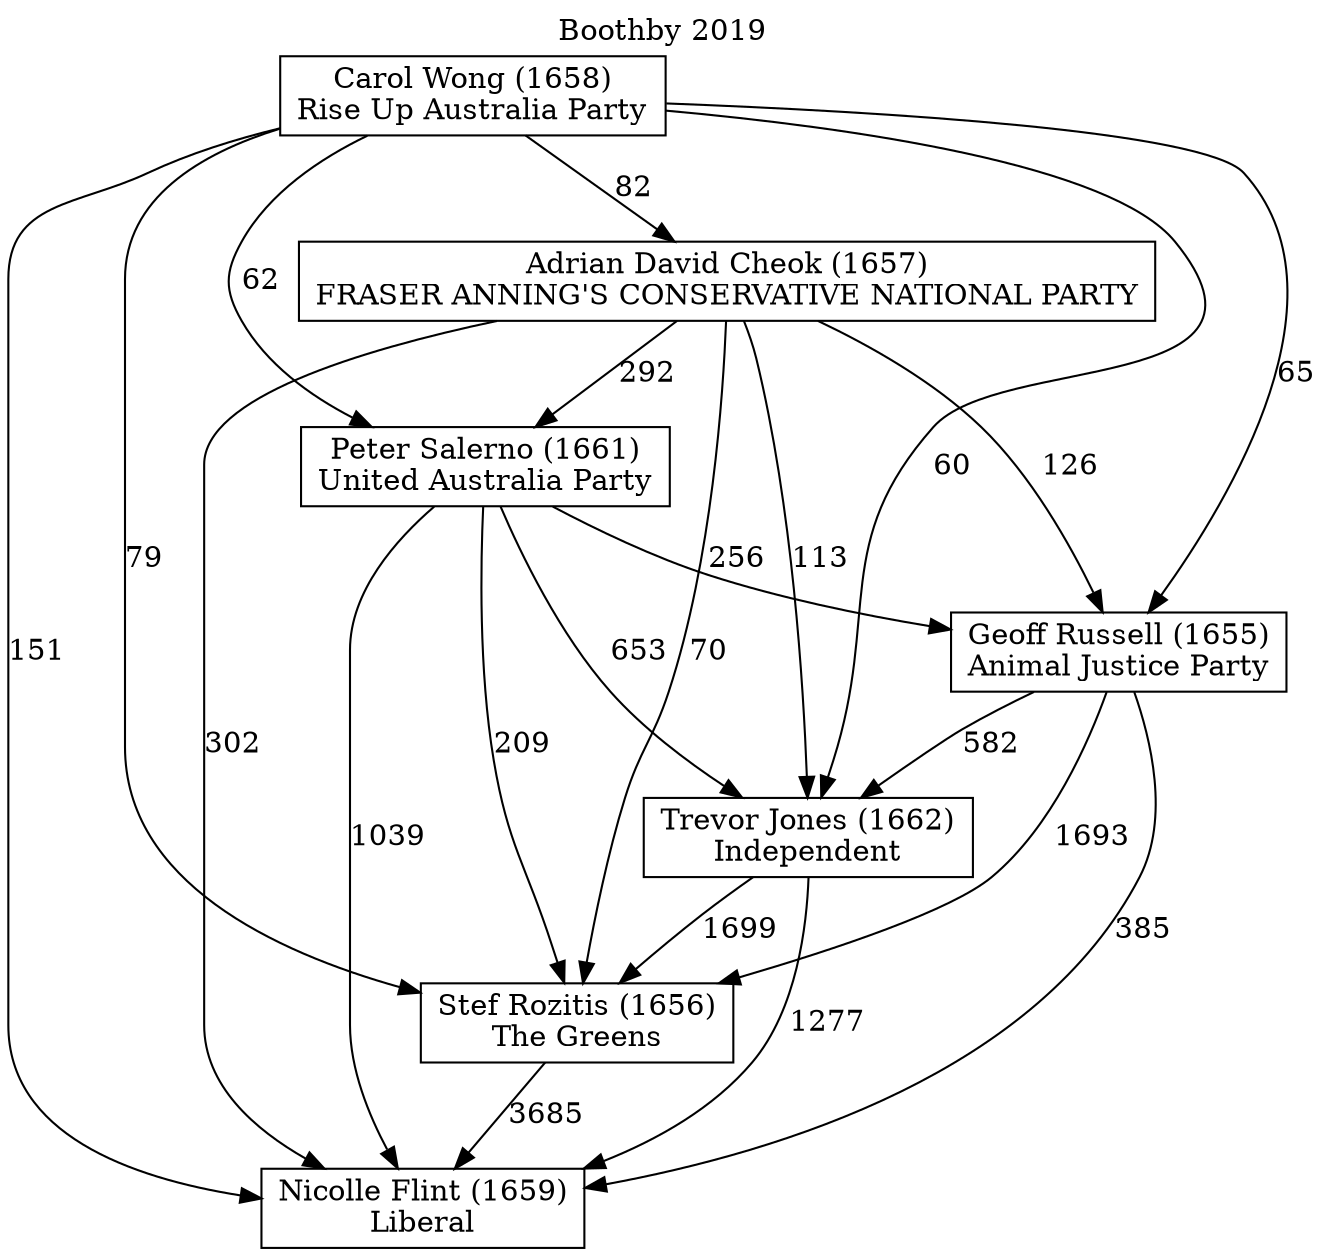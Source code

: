 // House preference flow
digraph "Nicolle Flint (1659)_Boothby_2019" {
	graph [label="Boothby 2019" labelloc=t mclimit=10]
	node [shape=box]
	"Nicolle Flint (1659)" [label="Nicolle Flint (1659)
Liberal"]
	"Stef Rozitis (1656)" [label="Stef Rozitis (1656)
The Greens"]
	"Trevor Jones (1662)" [label="Trevor Jones (1662)
Independent"]
	"Geoff Russell (1655)" [label="Geoff Russell (1655)
Animal Justice Party"]
	"Peter Salerno (1661)" [label="Peter Salerno (1661)
United Australia Party"]
	"Adrian David Cheok (1657)" [label="Adrian David Cheok (1657)
FRASER ANNING'S CONSERVATIVE NATIONAL PARTY"]
	"Carol Wong (1658)" [label="Carol Wong (1658)
Rise Up Australia Party"]
	"Stef Rozitis (1656)" -> "Nicolle Flint (1659)" [label=3685]
	"Trevor Jones (1662)" -> "Stef Rozitis (1656)" [label=1699]
	"Geoff Russell (1655)" -> "Trevor Jones (1662)" [label=582]
	"Peter Salerno (1661)" -> "Geoff Russell (1655)" [label=256]
	"Adrian David Cheok (1657)" -> "Peter Salerno (1661)" [label=292]
	"Carol Wong (1658)" -> "Adrian David Cheok (1657)" [label=82]
	"Trevor Jones (1662)" -> "Nicolle Flint (1659)" [label=1277]
	"Geoff Russell (1655)" -> "Nicolle Flint (1659)" [label=385]
	"Peter Salerno (1661)" -> "Nicolle Flint (1659)" [label=1039]
	"Adrian David Cheok (1657)" -> "Nicolle Flint (1659)" [label=302]
	"Carol Wong (1658)" -> "Nicolle Flint (1659)" [label=151]
	"Carol Wong (1658)" -> "Peter Salerno (1661)" [label=62]
	"Adrian David Cheok (1657)" -> "Geoff Russell (1655)" [label=126]
	"Carol Wong (1658)" -> "Geoff Russell (1655)" [label=65]
	"Peter Salerno (1661)" -> "Trevor Jones (1662)" [label=653]
	"Adrian David Cheok (1657)" -> "Trevor Jones (1662)" [label=113]
	"Carol Wong (1658)" -> "Trevor Jones (1662)" [label=60]
	"Geoff Russell (1655)" -> "Stef Rozitis (1656)" [label=1693]
	"Peter Salerno (1661)" -> "Stef Rozitis (1656)" [label=209]
	"Adrian David Cheok (1657)" -> "Stef Rozitis (1656)" [label=70]
	"Carol Wong (1658)" -> "Stef Rozitis (1656)" [label=79]
}
